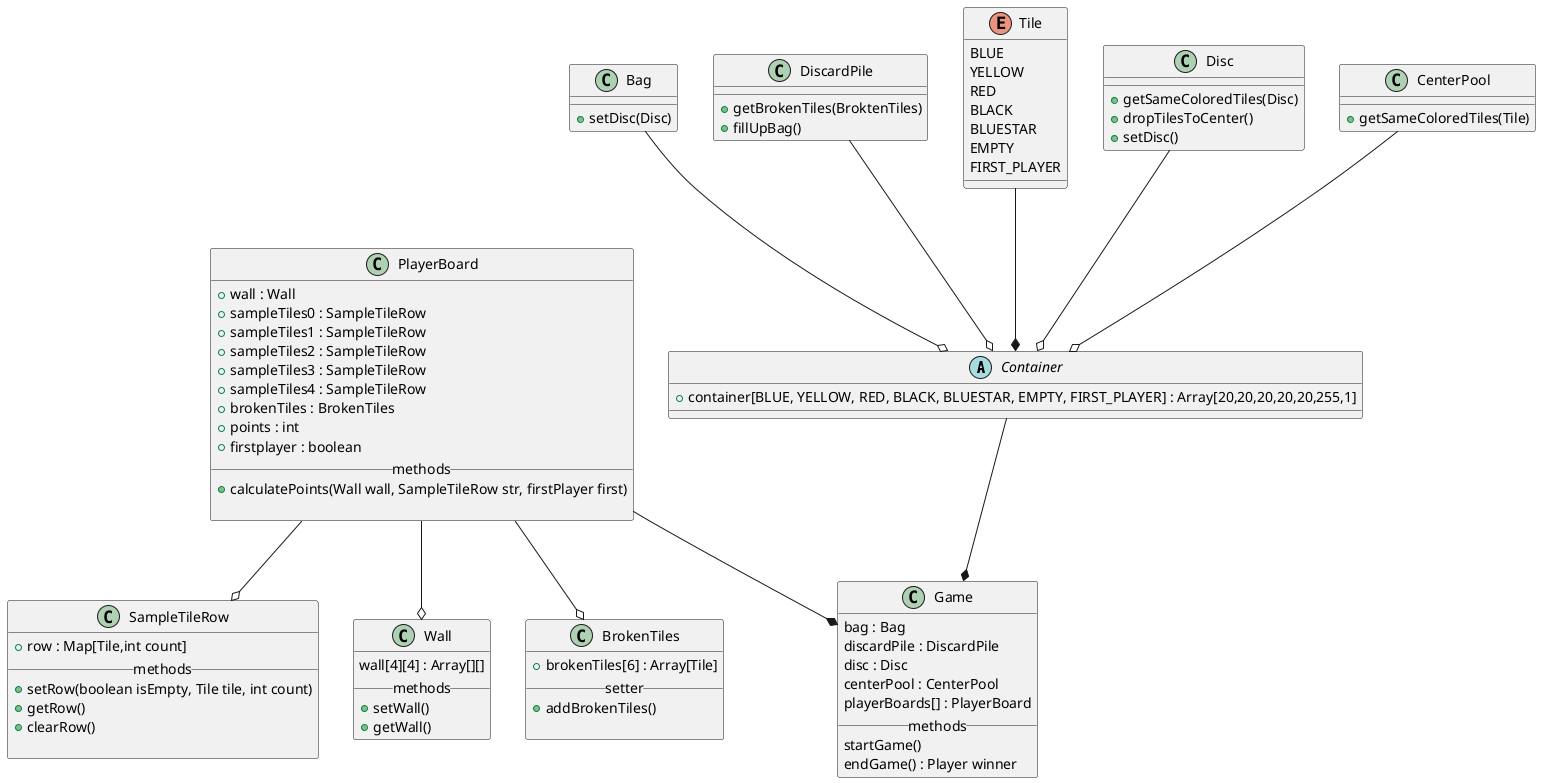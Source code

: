 @startuml Azul classes
abstract class Container{
    + container[BLUE, YELLOW, RED, BLACK, BLUESTAR, EMPTY, FIRST_PLAYER] : Array[20,20,20,20,20,255,1]
    

}

Bag --o Container
class Bag{
    + setDisc(Disc)

}

DiscardPile --o Container
class DiscardPile{
    + getBrokenTiles(BroktenTiles)
    + fillUpBag()
}

Tile --* Container
enum Tile{
    BLUE
    YELLOW
    RED
    BLACK
    BLUESTAR
    EMPTY
    FIRST_PLAYER
}

Disc --o Container
class Disc{
    + getSameColoredTiles(Disc)
    + dropTilesToCenter()
    + setDisc()
}

CenterPool --o Container
class CenterPool{
    + getSameColoredTiles(Tile)
}

class PlayerBoard{
    + wall : Wall
    + sampleTiles0 : SampleTileRow
    + sampleTiles1 : SampleTileRow
    + sampleTiles2 : SampleTileRow
    + sampleTiles3 : SampleTileRow
    + sampleTiles4 : SampleTileRow
    + brokenTiles : BrokenTiles
    + points : int
    + firstplayer : boolean
    __methods__
    + calculatePoints(Wall wall, SampleTileRow str, firstPlayer first)

}

PlayerBoard --o SampleTileRow
class SampleTileRow{
    + row : Map[Tile,int count]
    __methods__
    + setRow(boolean isEmpty, Tile tile, int count)
    + getRow()
    + clearRow()

}

PlayerBoard --o Wall
class Wall{
    wall[4][4] : Array[][]
    __methods__
    + setWall()
    + getWall()
}

PlayerBoard --o BrokenTiles
class BrokenTiles{
    + brokenTiles[6] : Array[Tile]
    __setter__
    + addBrokenTiles()

}

Container --*  Game 
PlayerBoard --* Game
class Game {
    bag : Bag
    discardPile : DiscardPile
    disc : Disc
    centerPool : CenterPool
    playerBoards[] : PlayerBoard
    __methods__
    startGame()
    endGame() : Player winner
}
@enduml